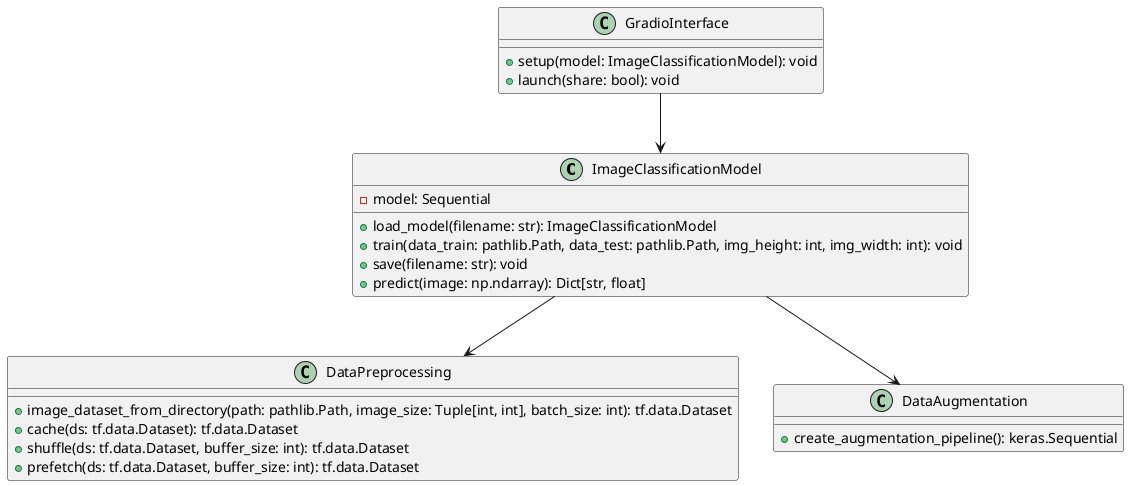 @startuml

class ImageClassificationModel {
  - model: Sequential
  + load_model(filename: str): ImageClassificationModel
  + train(data_train: pathlib.Path, data_test: pathlib.Path, img_height: int, img_width: int): void
  + save(filename: str): void
  + predict(image: np.ndarray): Dict[str, float]
}

class DataPreprocessing {
  + image_dataset_from_directory(path: pathlib.Path, image_size: Tuple[int, int], batch_size: int): tf.data.Dataset
  + cache(ds: tf.data.Dataset): tf.data.Dataset
  + shuffle(ds: tf.data.Dataset, buffer_size: int): tf.data.Dataset
  + prefetch(ds: tf.data.Dataset, buffer_size: int): tf.data.Dataset
}

class GradioInterface {
  + setup(model: ImageClassificationModel): void
  + launch(share: bool): void
}

class DataAugmentation {
  + create_augmentation_pipeline(): keras.Sequential
}

ImageClassificationModel --> DataPreprocessing
GradioInterface --> ImageClassificationModel
ImageClassificationModel --> DataAugmentation

@enduml